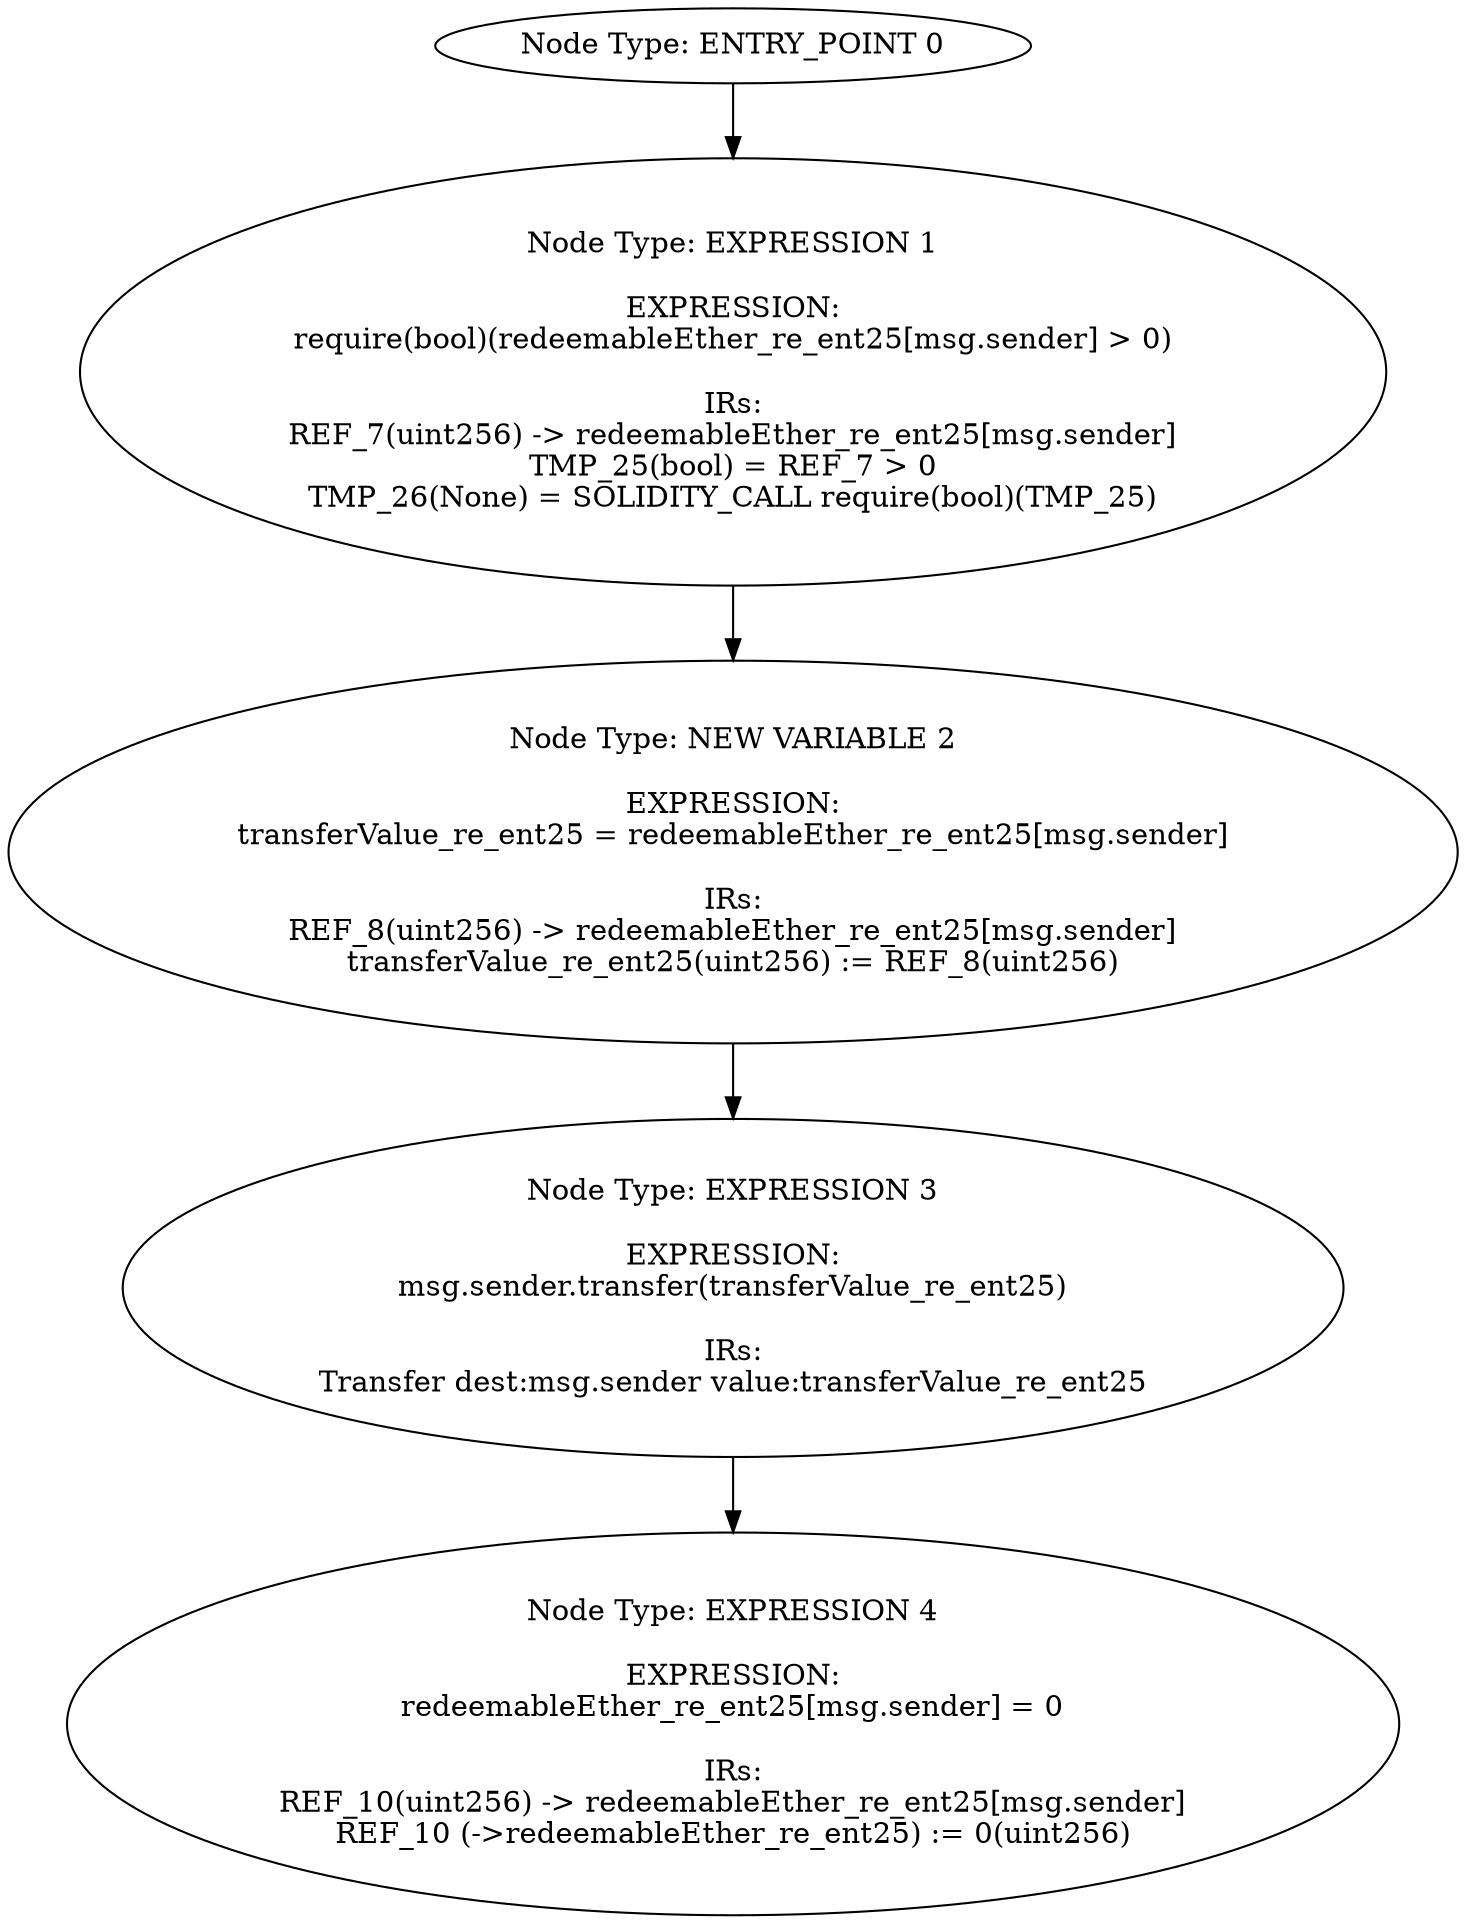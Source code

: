 digraph{
0[label="Node Type: ENTRY_POINT 0
"];
0->1;
1[label="Node Type: EXPRESSION 1

EXPRESSION:
require(bool)(redeemableEther_re_ent25[msg.sender] > 0)

IRs:
REF_7(uint256) -> redeemableEther_re_ent25[msg.sender]
TMP_25(bool) = REF_7 > 0
TMP_26(None) = SOLIDITY_CALL require(bool)(TMP_25)"];
1->2;
2[label="Node Type: NEW VARIABLE 2

EXPRESSION:
transferValue_re_ent25 = redeemableEther_re_ent25[msg.sender]

IRs:
REF_8(uint256) -> redeemableEther_re_ent25[msg.sender]
transferValue_re_ent25(uint256) := REF_8(uint256)"];
2->3;
3[label="Node Type: EXPRESSION 3

EXPRESSION:
msg.sender.transfer(transferValue_re_ent25)

IRs:
Transfer dest:msg.sender value:transferValue_re_ent25"];
3->4;
4[label="Node Type: EXPRESSION 4

EXPRESSION:
redeemableEther_re_ent25[msg.sender] = 0

IRs:
REF_10(uint256) -> redeemableEther_re_ent25[msg.sender]
REF_10 (->redeemableEther_re_ent25) := 0(uint256)"];
}
